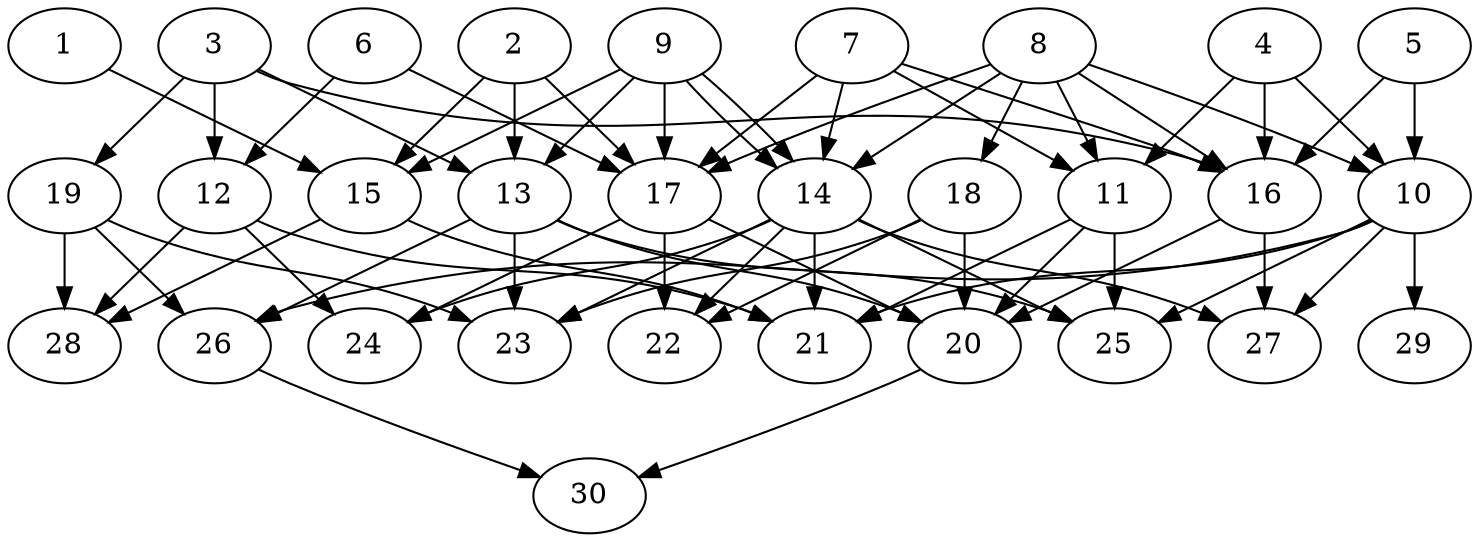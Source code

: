 // DAG automatically generated by daggen at Thu Oct  3 14:04:19 2019
// ./daggen --dot -n 30 --ccr 0.4 --fat 0.7 --regular 0.9 --density 0.5 --mindata 5242880 --maxdata 52428800 
digraph G {
  1 [size="16025600", alpha="0.08", expect_size="6410240"] 
  1 -> 15 [size ="6410240"]
  2 [size="13276160", alpha="0.08", expect_size="5310464"] 
  2 -> 13 [size ="5310464"]
  2 -> 15 [size ="5310464"]
  2 -> 17 [size ="5310464"]
  3 [size="70195200", alpha="0.09", expect_size="28078080"] 
  3 -> 12 [size ="28078080"]
  3 -> 13 [size ="28078080"]
  3 -> 16 [size ="28078080"]
  3 -> 19 [size ="28078080"]
  4 [size="105344000", alpha="0.09", expect_size="42137600"] 
  4 -> 10 [size ="42137600"]
  4 -> 11 [size ="42137600"]
  4 -> 16 [size ="42137600"]
  5 [size="75919360", alpha="0.11", expect_size="30367744"] 
  5 -> 10 [size ="30367744"]
  5 -> 16 [size ="30367744"]
  6 [size="77255680", alpha="0.02", expect_size="30902272"] 
  6 -> 12 [size ="30902272"]
  6 -> 17 [size ="30902272"]
  7 [size="95467520", alpha="0.16", expect_size="38187008"] 
  7 -> 11 [size ="38187008"]
  7 -> 14 [size ="38187008"]
  7 -> 16 [size ="38187008"]
  7 -> 17 [size ="38187008"]
  8 [size="78146560", alpha="0.10", expect_size="31258624"] 
  8 -> 10 [size ="31258624"]
  8 -> 11 [size ="31258624"]
  8 -> 14 [size ="31258624"]
  8 -> 16 [size ="31258624"]
  8 -> 17 [size ="31258624"]
  8 -> 18 [size ="31258624"]
  9 [size="122938880", alpha="0.14", expect_size="49175552"] 
  9 -> 13 [size ="49175552"]
  9 -> 14 [size ="49175552"]
  9 -> 14 [size ="49175552"]
  9 -> 15 [size ="49175552"]
  9 -> 17 [size ="49175552"]
  10 [size="127912960", alpha="0.09", expect_size="51165184"] 
  10 -> 21 [size ="51165184"]
  10 -> 25 [size ="51165184"]
  10 -> 26 [size ="51165184"]
  10 -> 27 [size ="51165184"]
  10 -> 29 [size ="51165184"]
  11 [size="111818240", alpha="0.03", expect_size="44727296"] 
  11 -> 20 [size ="44727296"]
  11 -> 21 [size ="44727296"]
  11 -> 25 [size ="44727296"]
  12 [size="39838720", alpha="0.15", expect_size="15935488"] 
  12 -> 21 [size ="15935488"]
  12 -> 24 [size ="15935488"]
  12 -> 28 [size ="15935488"]
  13 [size="86592000", alpha="0.14", expect_size="34636800"] 
  13 -> 20 [size ="34636800"]
  13 -> 23 [size ="34636800"]
  13 -> 25 [size ="34636800"]
  13 -> 26 [size ="34636800"]
  14 [size="21667840", alpha="0.09", expect_size="8667136"] 
  14 -> 21 [size ="8667136"]
  14 -> 22 [size ="8667136"]
  14 -> 23 [size ="8667136"]
  14 -> 24 [size ="8667136"]
  14 -> 25 [size ="8667136"]
  14 -> 27 [size ="8667136"]
  15 [size="76042240", alpha="0.03", expect_size="30416896"] 
  15 -> 21 [size ="30416896"]
  15 -> 28 [size ="30416896"]
  16 [size="24678400", alpha="0.16", expect_size="9871360"] 
  16 -> 20 [size ="9871360"]
  16 -> 27 [size ="9871360"]
  17 [size="38965760", alpha="0.04", expect_size="15586304"] 
  17 -> 20 [size ="15586304"]
  17 -> 22 [size ="15586304"]
  17 -> 24 [size ="15586304"]
  18 [size="17047040", alpha="0.04", expect_size="6818816"] 
  18 -> 20 [size ="6818816"]
  18 -> 22 [size ="6818816"]
  18 -> 23 [size ="6818816"]
  19 [size="74767360", alpha="0.10", expect_size="29906944"] 
  19 -> 23 [size ="29906944"]
  19 -> 26 [size ="29906944"]
  19 -> 28 [size ="29906944"]
  20 [size="37591040", alpha="0.09", expect_size="15036416"] 
  20 -> 30 [size ="15036416"]
  21 [size="87992320", alpha="0.08", expect_size="35196928"] 
  22 [size="107025920", alpha="0.07", expect_size="42810368"] 
  23 [size="78507520", alpha="0.16", expect_size="31403008"] 
  24 [size="40916480", alpha="0.01", expect_size="16366592"] 
  25 [size="95441920", alpha="0.16", expect_size="38176768"] 
  26 [size="114296320", alpha="0.02", expect_size="45718528"] 
  26 -> 30 [size ="45718528"]
  27 [size="90803200", alpha="0.02", expect_size="36321280"] 
  28 [size="112983040", alpha="0.13", expect_size="45193216"] 
  29 [size="21312000", alpha="0.02", expect_size="8524800"] 
  30 [size="80785920", alpha="0.12", expect_size="32314368"] 
}
